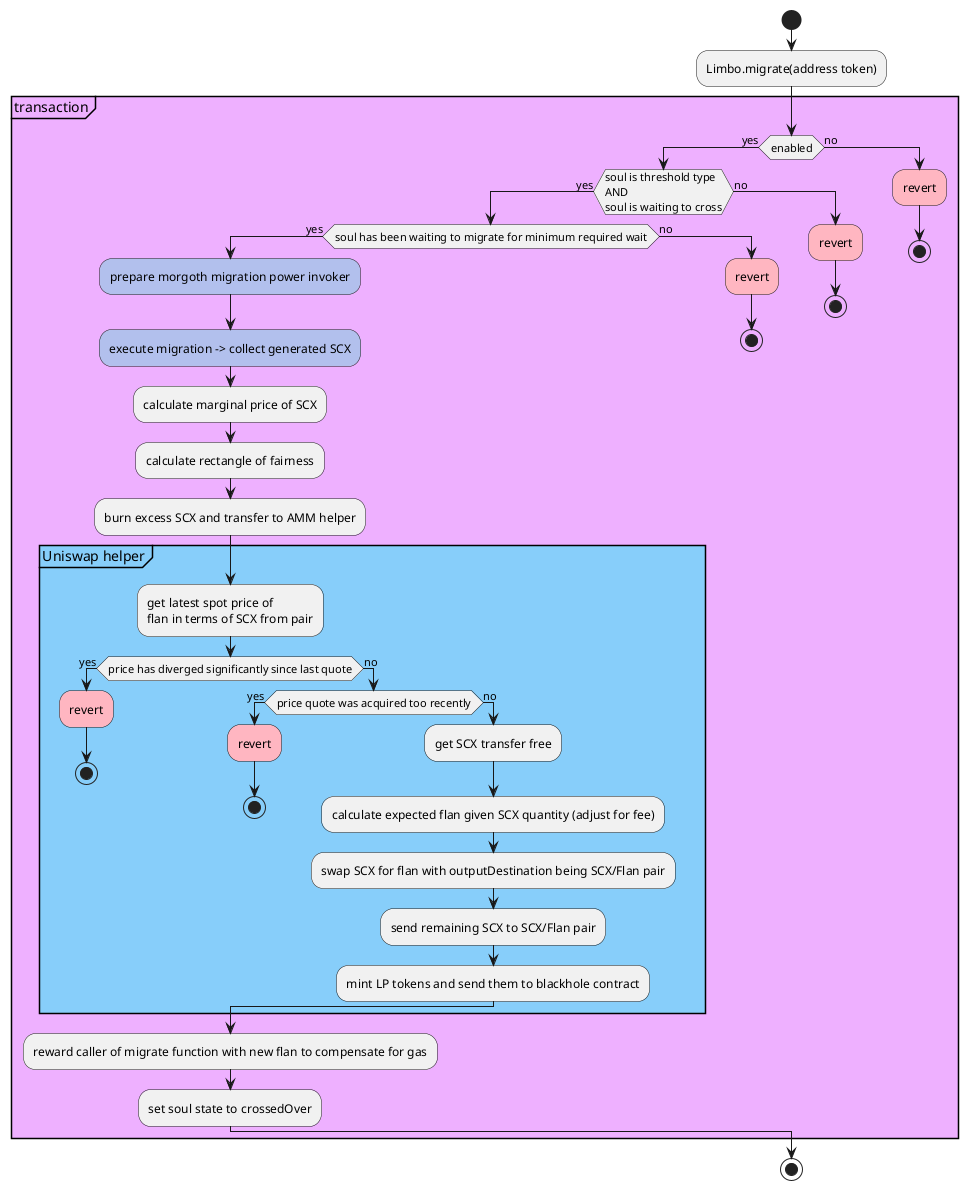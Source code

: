 @startuml
!define yoghurt #eeb0ff
!define bluegrey #b2c0ed
start
:Limbo.migrate(address token);
partition yoghurt "transaction"{
    if(enabled) then (yes)
        if(soul is threshold type\nAND\nsoul is waiting to cross) then (yes)
            if(soul has been waiting to migrate for minimum required wait) then (yes)
                bluegrey:prepare morgoth migration power invoker;
                bluegrey:execute migration -> collect generated SCX;
                :calculate marginal price of SCX;
                :calculate rectangle of fairness;
                :burn excess SCX and transfer to AMM helper;
                partition #LightSkyBlue "Uniswap helper"{
                    :get latest spot price of\nflan in terms of SCX from pair;
                    if (price has diverged significantly since last quote) then (yes)
                        #lightpink:revert;
                        stop
                    else (no)
                        if(price quote was acquired too recently) then (yes)
                            #lightpink:revert;
                            stop
                        else (no)
                            :get SCX transfer free;
                            :calculate expected flan given SCX quantity (adjust for fee);
                            :swap SCX for flan with outputDestination being SCX/Flan pair;
                            :send remaining SCX to SCX/Flan pair; 
                            :mint LP tokens and send them to blackhole contract;
                        endif
                    endif
                }
                :reward caller of migrate function with new flan to compensate for gas;
                :set soul state to crossedOver;
            else  (no)
                #lightpink:revert;
                stop
            endif
        else (no)
            #lightpink:revert;
            stop
        endif
    else (no)
        #lightpink:revert;
        stop
    endif
}
stop
@enduml